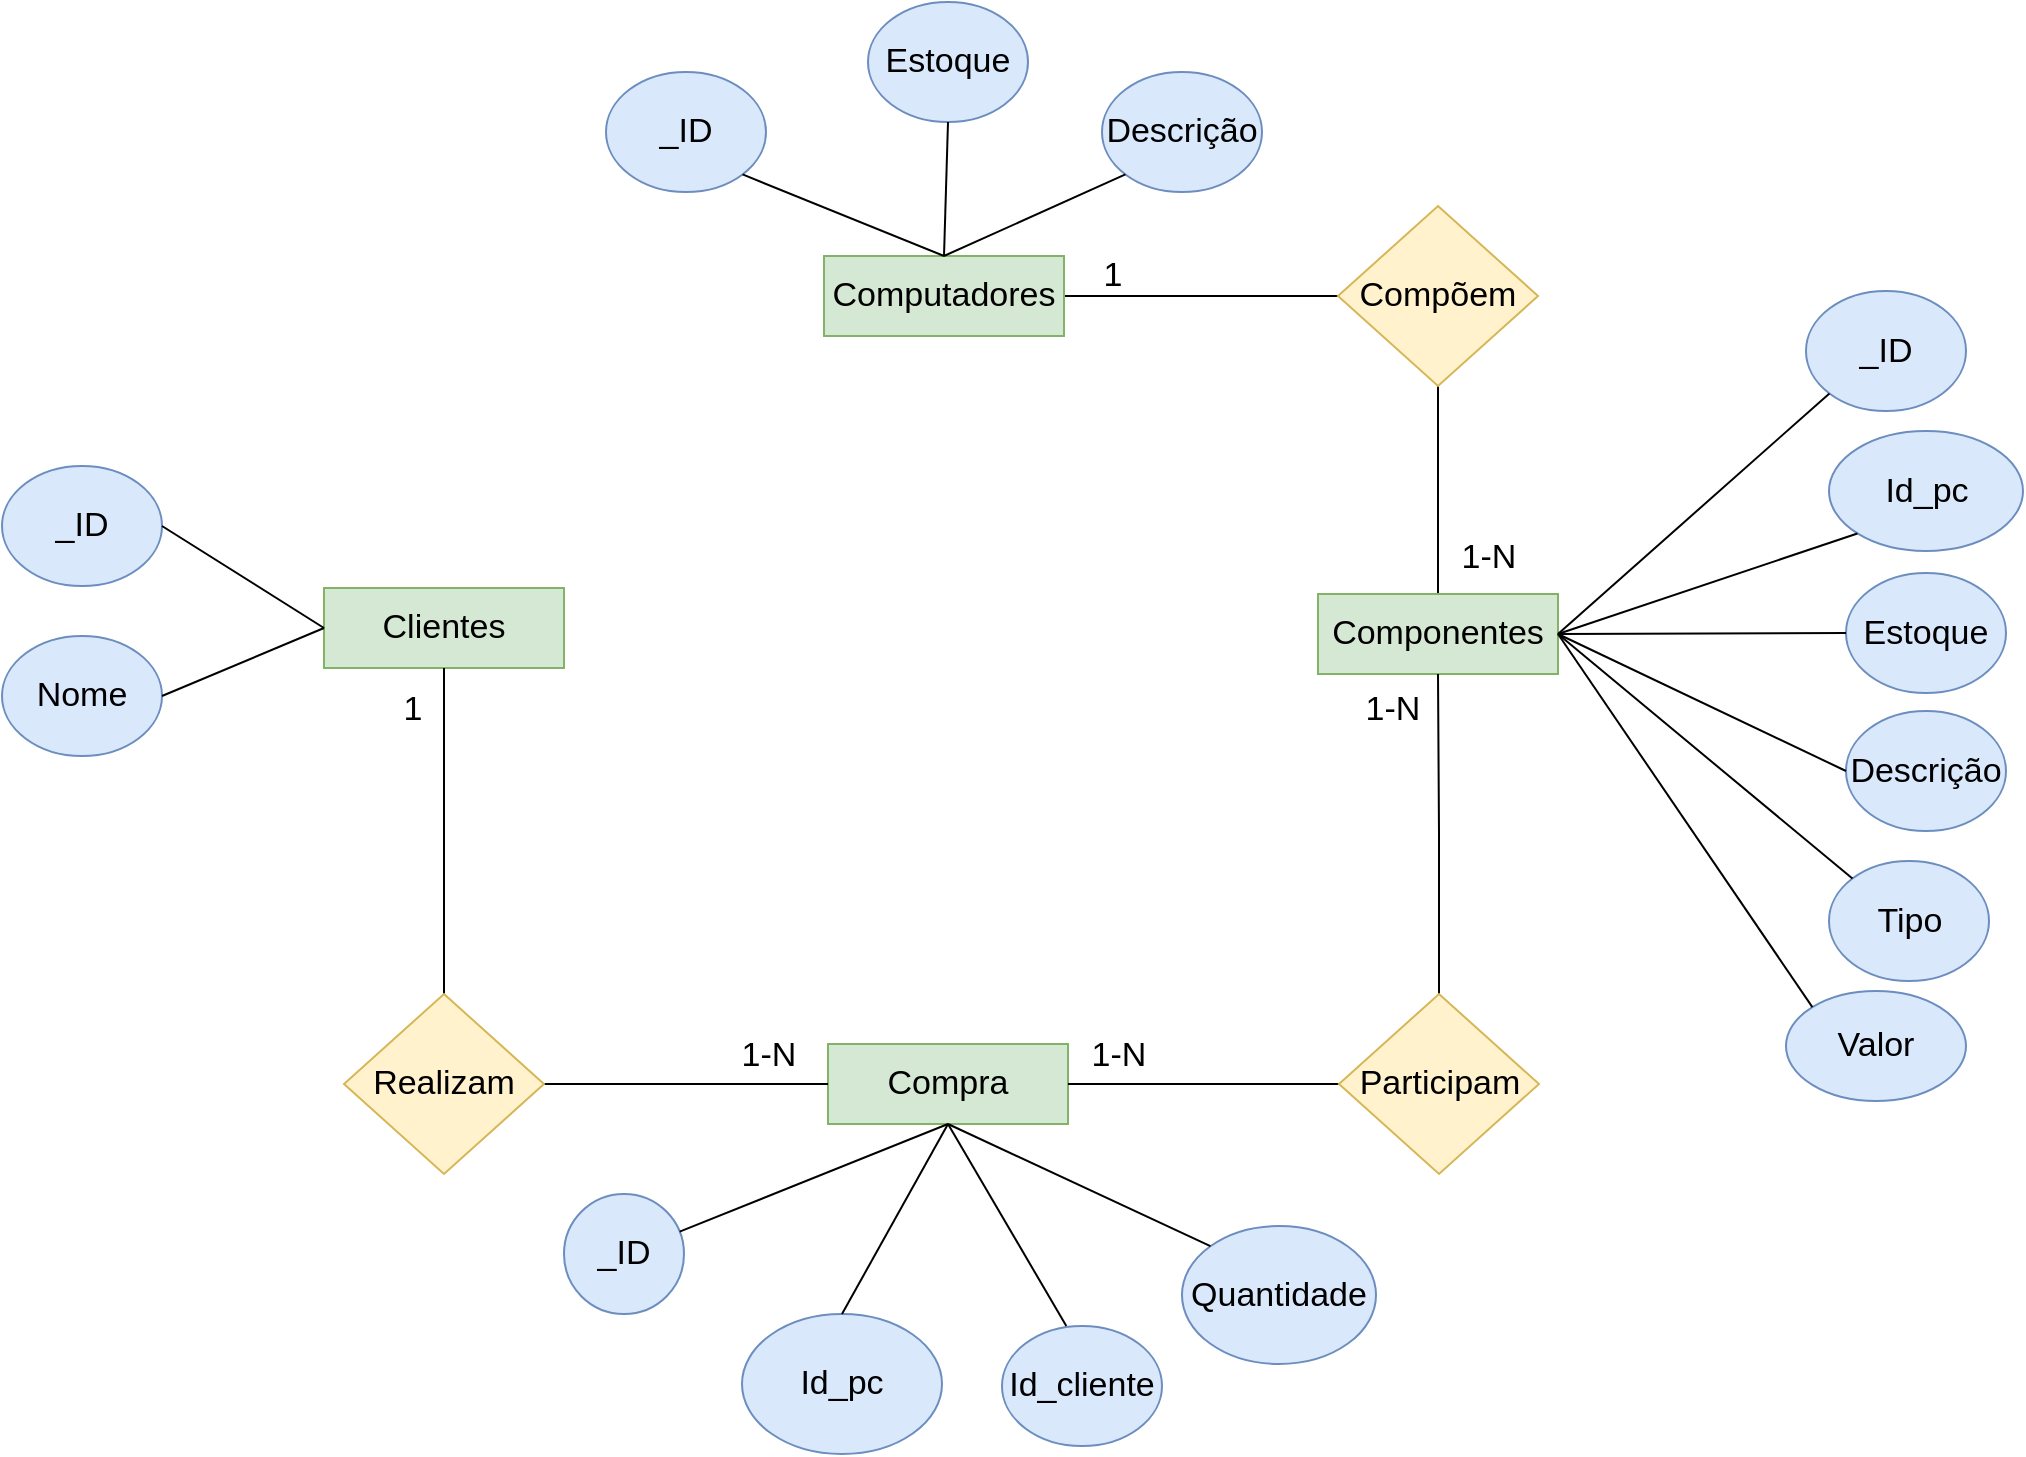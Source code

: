 <mxfile version="20.3.1" type="device" pages="3"><diagram id="4RcfIpEZ785vTdfHQGS0" name="MER"><mxGraphModel dx="2756" dy="614" grid="1" gridSize="10" guides="1" tooltips="1" connect="1" arrows="1" fold="1" page="1" pageScale="1" pageWidth="827" pageHeight="1169" math="0" shadow="0"><root><mxCell id="0"/><mxCell id="1" parent="0"/><mxCell id="RUoXRsPmnA48hPH-UdfX-1" value="Clientes" style="rounded=0;whiteSpace=wrap;html=1;fillColor=#d5e8d4;strokeColor=#82b366;fontSize=17;" parent="1" vertex="1"><mxGeometry x="-729" y="381" width="120" height="40" as="geometry"/></mxCell><mxCell id="VOlKR8e70s1oThTENnBd-2" style="edgeStyle=orthogonalEdgeStyle;rounded=0;orthogonalLoop=1;jettySize=auto;html=1;entryX=0;entryY=0.5;entryDx=0;entryDy=0;endArrow=none;endFill=0;" parent="1" source="RUoXRsPmnA48hPH-UdfX-2" target="RUoXRsPmnA48hPH-UdfX-4" edge="1"><mxGeometry relative="1" as="geometry"/></mxCell><mxCell id="RUoXRsPmnA48hPH-UdfX-2" value="Computadores" style="rounded=0;whiteSpace=wrap;html=1;fillColor=#d5e8d4;strokeColor=#82b366;fontSize=17;" parent="1" vertex="1"><mxGeometry x="-479" y="215" width="120" height="40" as="geometry"/></mxCell><mxCell id="VOlKR8e70s1oThTENnBd-3" style="edgeStyle=orthogonalEdgeStyle;rounded=0;orthogonalLoop=1;jettySize=auto;html=1;entryX=0.5;entryY=0;entryDx=0;entryDy=0;endArrow=none;endFill=0;" parent="1" source="RUoXRsPmnA48hPH-UdfX-4" target="uwvLf4YjgSb1Co8uARCI-62" edge="1"><mxGeometry relative="1" as="geometry"/></mxCell><mxCell id="RUoXRsPmnA48hPH-UdfX-4" value="Compõem" style="rhombus;whiteSpace=wrap;html=1;fillColor=#fff2cc;strokeColor=#d6b656;fontSize=17;" parent="1" vertex="1"><mxGeometry x="-222" y="190" width="100" height="90" as="geometry"/></mxCell><mxCell id="RUoXRsPmnA48hPH-UdfX-5" value="_ID" style="ellipse;whiteSpace=wrap;html=1;fillColor=#dae8fc;strokeColor=#6c8ebf;fontSize=17;" parent="1" vertex="1"><mxGeometry x="-588" y="123" width="80" height="60" as="geometry"/></mxCell><mxCell id="RUoXRsPmnA48hPH-UdfX-8" value="Descrição" style="ellipse;whiteSpace=wrap;html=1;fillColor=#dae8fc;strokeColor=#6c8ebf;fontSize=17;" parent="1" vertex="1"><mxGeometry x="-340" y="123" width="80" height="60" as="geometry"/></mxCell><mxCell id="RUoXRsPmnA48hPH-UdfX-10" value="_ID" style="ellipse;whiteSpace=wrap;html=1;fillColor=#dae8fc;strokeColor=#6c8ebf;fontSize=17;" parent="1" vertex="1"><mxGeometry x="-890" y="320" width="80" height="60" as="geometry"/></mxCell><mxCell id="RUoXRsPmnA48hPH-UdfX-14" value="Nome" style="ellipse;whiteSpace=wrap;html=1;fillColor=#dae8fc;strokeColor=#6c8ebf;fontSize=17;" parent="1" vertex="1"><mxGeometry x="-890" y="405" width="80" height="60" as="geometry"/></mxCell><mxCell id="RUoXRsPmnA48hPH-UdfX-17" value="_ID" style="ellipse;whiteSpace=wrap;html=1;fillColor=#dae8fc;strokeColor=#6c8ebf;fontSize=17;" parent="1" vertex="1"><mxGeometry x="-609" y="684" width="60" height="60" as="geometry"/></mxCell><mxCell id="RUoXRsPmnA48hPH-UdfX-18" value="Id_pc" style="ellipse;whiteSpace=wrap;html=1;fillColor=#dae8fc;strokeColor=#6c8ebf;fontSize=17;" parent="1" vertex="1"><mxGeometry x="-520" y="744" width="100" height="70" as="geometry"/></mxCell><mxCell id="uwvLf4YjgSb1Co8uARCI-11" value="Compra" style="rounded=0;whiteSpace=wrap;html=1;fillColor=#d5e8d4;strokeColor=#82b366;fontSize=17;" parent="1" vertex="1"><mxGeometry x="-477" y="609" width="120" height="40" as="geometry"/></mxCell><mxCell id="uwvLf4YjgSb1Co8uARCI-19" value="Id_cliente" style="ellipse;whiteSpace=wrap;html=1;fillColor=#dae8fc;strokeColor=#6c8ebf;fontSize=17;" parent="1" vertex="1"><mxGeometry x="-390" y="750" width="80" height="60" as="geometry"/></mxCell><mxCell id="uwvLf4YjgSb1Co8uARCI-20" value="" style="endArrow=none;html=1;rounded=0;strokeColor=#000000;entryX=0.5;entryY=1;entryDx=0;entryDy=0;exitX=0.402;exitY=0;exitDx=0;exitDy=0;fontSize=17;exitPerimeter=0;" parent="1" source="uwvLf4YjgSb1Co8uARCI-19" target="uwvLf4YjgSb1Co8uARCI-11" edge="1"><mxGeometry width="50" height="50" relative="1" as="geometry"><mxPoint x="-287" y="841" as="sourcePoint"/><mxPoint x="-417" y="781" as="targetPoint"/></mxGeometry></mxCell><mxCell id="uwvLf4YjgSb1Co8uARCI-21" value="" style="endArrow=none;html=1;rounded=0;strokeColor=#000000;entryX=0.5;entryY=1;entryDx=0;entryDy=0;exitX=0.5;exitY=0;exitDx=0;exitDy=0;fontSize=17;" parent="1" source="RUoXRsPmnA48hPH-UdfX-18" target="uwvLf4YjgSb1Co8uARCI-11" edge="1"><mxGeometry width="50" height="50" relative="1" as="geometry"><mxPoint x="-427" y="761" as="sourcePoint"/><mxPoint x="-548.716" y="637.213" as="targetPoint"/></mxGeometry></mxCell><mxCell id="uwvLf4YjgSb1Co8uARCI-26" value="" style="endArrow=none;html=1;rounded=0;strokeColor=#000000;entryX=0.5;entryY=1;entryDx=0;entryDy=0;fontSize=17;" parent="1" source="RUoXRsPmnA48hPH-UdfX-17" target="uwvLf4YjgSb1Co8uARCI-11" edge="1"><mxGeometry width="50" height="50" relative="1" as="geometry"><mxPoint x="-507" y="741" as="sourcePoint"/><mxPoint x="-457" y="611" as="targetPoint"/></mxGeometry></mxCell><mxCell id="uwvLf4YjgSb1Co8uARCI-30" value="" style="endArrow=none;html=1;rounded=0;strokeColor=#000000;entryX=0.5;entryY=0;entryDx=0;entryDy=0;exitX=1;exitY=1;exitDx=0;exitDy=0;fontSize=17;" parent="1" source="RUoXRsPmnA48hPH-UdfX-5" target="RUoXRsPmnA48hPH-UdfX-2" edge="1"><mxGeometry width="50" height="50" relative="1" as="geometry"><mxPoint x="-430" y="335" as="sourcePoint"/><mxPoint x="-551.716" y="308.713" as="targetPoint"/></mxGeometry></mxCell><mxCell id="uwvLf4YjgSb1Co8uARCI-32" value="" style="endArrow=none;html=1;rounded=0;strokeColor=#000000;entryX=0.5;entryY=0;entryDx=0;entryDy=0;exitX=0;exitY=1;exitDx=0;exitDy=0;fontSize=17;" parent="1" source="RUoXRsPmnA48hPH-UdfX-8" target="RUoXRsPmnA48hPH-UdfX-2" edge="1"><mxGeometry width="50" height="50" relative="1" as="geometry"><mxPoint x="-400" y="285" as="sourcePoint"/><mxPoint x="-521.716" y="258.713" as="targetPoint"/></mxGeometry></mxCell><mxCell id="uwvLf4YjgSb1Co8uARCI-34" value="" style="endArrow=none;html=1;rounded=0;strokeColor=#000000;entryX=0;entryY=0.5;entryDx=0;entryDy=0;exitX=1;exitY=0.5;exitDx=0;exitDy=0;fontSize=17;" parent="1" source="RUoXRsPmnA48hPH-UdfX-10" target="RUoXRsPmnA48hPH-UdfX-1" edge="1"><mxGeometry width="50" height="50" relative="1" as="geometry"><mxPoint x="-438" y="470" as="sourcePoint"/><mxPoint x="-526.5" y="520" as="targetPoint"/></mxGeometry></mxCell><mxCell id="uwvLf4YjgSb1Co8uARCI-35" value="" style="endArrow=none;html=1;rounded=0;strokeColor=#000000;entryX=0;entryY=0.5;entryDx=0;entryDy=0;exitX=1;exitY=0.5;exitDx=0;exitDy=0;fontSize=17;" parent="1" source="RUoXRsPmnA48hPH-UdfX-14" target="RUoXRsPmnA48hPH-UdfX-1" edge="1"><mxGeometry width="50" height="50" relative="1" as="geometry"><mxPoint x="-608" y="510" as="sourcePoint"/><mxPoint x="-696.5" y="560" as="targetPoint"/></mxGeometry></mxCell><mxCell id="uwvLf4YjgSb1Co8uARCI-62" value="Componentes" style="rounded=0;whiteSpace=wrap;html=1;fillColor=#d5e8d4;strokeColor=#82b366;fontSize=17;" parent="1" vertex="1"><mxGeometry x="-232" y="384" width="120" height="40" as="geometry"/></mxCell><mxCell id="uwvLf4YjgSb1Co8uARCI-63" value="_ID" style="ellipse;whiteSpace=wrap;html=1;fillColor=#dae8fc;strokeColor=#6c8ebf;fontSize=17;" parent="1" vertex="1"><mxGeometry x="12" y="232.5" width="80" height="60" as="geometry"/></mxCell><mxCell id="uwvLf4YjgSb1Co8uARCI-64" value="Id_pc" style="ellipse;whiteSpace=wrap;html=1;fillColor=#dae8fc;strokeColor=#6c8ebf;fontSize=17;" parent="1" vertex="1"><mxGeometry x="23.5" y="302.5" width="97" height="60" as="geometry"/></mxCell><mxCell id="uwvLf4YjgSb1Co8uARCI-65" value="Descrição" style="ellipse;whiteSpace=wrap;html=1;fillColor=#dae8fc;strokeColor=#6c8ebf;fontSize=17;" parent="1" vertex="1"><mxGeometry x="32" y="442.5" width="80" height="60" as="geometry"/></mxCell><mxCell id="uwvLf4YjgSb1Co8uARCI-66" value="Valor" style="ellipse;whiteSpace=wrap;html=1;fillColor=#dae8fc;strokeColor=#6c8ebf;fontSize=17;" parent="1" vertex="1"><mxGeometry x="2" y="582.5" width="90" height="55" as="geometry"/></mxCell><mxCell id="uwvLf4YjgSb1Co8uARCI-67" value="" style="endArrow=none;html=1;rounded=0;strokeColor=#000000;exitX=0;exitY=1;exitDx=0;exitDy=0;fontSize=17;entryX=1;entryY=0.5;entryDx=0;entryDy=0;" parent="1" source="uwvLf4YjgSb1Co8uARCI-63" target="uwvLf4YjgSb1Co8uARCI-62" edge="1"><mxGeometry width="50" height="50" relative="1" as="geometry"><mxPoint x="-143.5" y="338.5" as="sourcePoint"/><mxPoint x="-90" y="335.5" as="targetPoint"/></mxGeometry></mxCell><mxCell id="uwvLf4YjgSb1Co8uARCI-68" value="" style="endArrow=none;html=1;rounded=0;strokeColor=#000000;exitX=0;exitY=1;exitDx=0;exitDy=0;fontSize=17;entryX=1;entryY=0.5;entryDx=0;entryDy=0;" parent="1" source="uwvLf4YjgSb1Co8uARCI-64" target="uwvLf4YjgSb1Co8uARCI-62" edge="1"><mxGeometry width="50" height="50" relative="1" as="geometry"><mxPoint x="-123.5" y="328.5" as="sourcePoint"/><mxPoint x="-90" y="335.5" as="targetPoint"/></mxGeometry></mxCell><mxCell id="uwvLf4YjgSb1Co8uARCI-69" value="" style="endArrow=none;html=1;rounded=0;strokeColor=#000000;entryX=1;entryY=0.5;entryDx=0;entryDy=0;exitX=0;exitY=0.5;exitDx=0;exitDy=0;fontSize=17;" parent="1" source="uwvLf4YjgSb1Co8uARCI-65" target="uwvLf4YjgSb1Co8uARCI-62" edge="1"><mxGeometry width="50" height="50" relative="1" as="geometry"><mxPoint x="-113.5" y="288.5" as="sourcePoint"/><mxPoint x="-90" y="335.5" as="targetPoint"/></mxGeometry></mxCell><mxCell id="uwvLf4YjgSb1Co8uARCI-70" value="" style="endArrow=none;html=1;rounded=0;strokeColor=#000000;entryX=1;entryY=0.5;entryDx=0;entryDy=0;exitX=0;exitY=0;exitDx=0;exitDy=0;fontSize=17;" parent="1" source="uwvLf4YjgSb1Co8uARCI-66" target="uwvLf4YjgSb1Co8uARCI-62" edge="1"><mxGeometry width="50" height="50" relative="1" as="geometry"><mxPoint x="-43.5" y="318.5" as="sourcePoint"/><mxPoint x="-90" y="335.5" as="targetPoint"/></mxGeometry></mxCell><mxCell id="xMda5bqoJvZFYTyHcoGX-2" value="Estoque" style="ellipse;whiteSpace=wrap;html=1;fillColor=#dae8fc;strokeColor=#6c8ebf;fontSize=17;" parent="1" vertex="1"><mxGeometry x="32" y="373.5" width="80" height="60" as="geometry"/></mxCell><mxCell id="VOlKR8e70s1oThTENnBd-1" value="" style="endArrow=none;html=1;rounded=0;strokeColor=#000000;entryX=1;entryY=0.5;entryDx=0;entryDy=0;exitX=0;exitY=0.5;exitDx=0;exitDy=0;fontSize=17;" parent="1" source="xMda5bqoJvZFYTyHcoGX-2" target="uwvLf4YjgSb1Co8uARCI-62" edge="1"><mxGeometry width="50" height="50" relative="1" as="geometry"><mxPoint x="-67.99" y="314.558" as="sourcePoint"/><mxPoint x="-90" y="335.5" as="targetPoint"/></mxGeometry></mxCell><mxCell id="VOlKR8e70s1oThTENnBd-4" value="1" style="text;html=1;align=center;verticalAlign=middle;resizable=0;points=[];autosize=1;strokeColor=none;fillColor=none;fontSize=17;" parent="1" vertex="1"><mxGeometry x="-350" y="210" width="30" height="30" as="geometry"/></mxCell><mxCell id="VOlKR8e70s1oThTENnBd-5" value="1-N" style="text;html=1;align=center;verticalAlign=middle;resizable=0;points=[];autosize=1;strokeColor=none;fillColor=none;fontSize=17;" parent="1" vertex="1"><mxGeometry x="-172" y="351" width="50" height="30" as="geometry"/></mxCell><mxCell id="FGsanIfZFQzgH7OVfD_l-14" style="edgeStyle=orthogonalEdgeStyle;rounded=0;orthogonalLoop=1;jettySize=auto;html=1;entryX=0;entryY=0.5;entryDx=0;entryDy=0;endArrow=none;endFill=0;" parent="1" source="FGsanIfZFQzgH7OVfD_l-3" target="uwvLf4YjgSb1Co8uARCI-11" edge="1"><mxGeometry relative="1" as="geometry"/></mxCell><mxCell id="FGsanIfZFQzgH7OVfD_l-15" style="edgeStyle=orthogonalEdgeStyle;rounded=0;orthogonalLoop=1;jettySize=auto;html=1;endArrow=none;endFill=0;entryX=0.5;entryY=1;entryDx=0;entryDy=0;" parent="1" source="FGsanIfZFQzgH7OVfD_l-3" target="RUoXRsPmnA48hPH-UdfX-1" edge="1"><mxGeometry relative="1" as="geometry"><mxPoint x="-620" y="470" as="targetPoint"/></mxGeometry></mxCell><mxCell id="FGsanIfZFQzgH7OVfD_l-3" value="Realizam" style="rhombus;whiteSpace=wrap;html=1;fillColor=#fff2cc;strokeColor=#d6b656;fontSize=17;" parent="1" vertex="1"><mxGeometry x="-719" y="584" width="100" height="90" as="geometry"/></mxCell><mxCell id="FGsanIfZFQzgH7OVfD_l-12" style="edgeStyle=orthogonalEdgeStyle;rounded=0;orthogonalLoop=1;jettySize=auto;html=1;entryX=0.5;entryY=1;entryDx=0;entryDy=0;endArrow=none;endFill=0;" parent="1" source="FGsanIfZFQzgH7OVfD_l-4" target="uwvLf4YjgSb1Co8uARCI-62" edge="1"><mxGeometry relative="1" as="geometry"/></mxCell><mxCell id="FGsanIfZFQzgH7OVfD_l-13" style="edgeStyle=orthogonalEdgeStyle;rounded=0;orthogonalLoop=1;jettySize=auto;html=1;entryX=1;entryY=0.5;entryDx=0;entryDy=0;endArrow=none;endFill=0;" parent="1" source="FGsanIfZFQzgH7OVfD_l-4" target="uwvLf4YjgSb1Co8uARCI-11" edge="1"><mxGeometry relative="1" as="geometry"/></mxCell><mxCell id="FGsanIfZFQzgH7OVfD_l-4" value="Participam" style="rhombus;whiteSpace=wrap;html=1;fillColor=#fff2cc;strokeColor=#d6b656;fontSize=17;" parent="1" vertex="1"><mxGeometry x="-221.5" y="584" width="100" height="90" as="geometry"/></mxCell><mxCell id="FGsanIfZFQzgH7OVfD_l-5" value="Tipo" style="ellipse;whiteSpace=wrap;html=1;fillColor=#dae8fc;strokeColor=#6c8ebf;fontSize=17;" parent="1" vertex="1"><mxGeometry x="23.5" y="517.5" width="80" height="60" as="geometry"/></mxCell><mxCell id="FGsanIfZFQzgH7OVfD_l-6" value="Quantidade" style="ellipse;whiteSpace=wrap;html=1;fillColor=#dae8fc;strokeColor=#6c8ebf;fontSize=17;" parent="1" vertex="1"><mxGeometry x="-300" y="700" width="97" height="69" as="geometry"/></mxCell><mxCell id="FGsanIfZFQzgH7OVfD_l-7" value="Estoque" style="ellipse;whiteSpace=wrap;html=1;fillColor=#dae8fc;strokeColor=#6c8ebf;fontSize=17;" parent="1" vertex="1"><mxGeometry x="-457" y="88" width="80" height="60" as="geometry"/></mxCell><mxCell id="FGsanIfZFQzgH7OVfD_l-8" value="" style="endArrow=none;html=1;rounded=0;strokeColor=#000000;entryX=0.5;entryY=0;entryDx=0;entryDy=0;exitX=0.5;exitY=1;exitDx=0;exitDy=0;fontSize=17;" parent="1" source="FGsanIfZFQzgH7OVfD_l-7" target="RUoXRsPmnA48hPH-UdfX-2" edge="1"><mxGeometry width="50" height="50" relative="1" as="geometry"><mxPoint x="-286.284" y="174.213" as="sourcePoint"/><mxPoint x="-409" y="225" as="targetPoint"/></mxGeometry></mxCell><mxCell id="FGsanIfZFQzgH7OVfD_l-9" value="" style="endArrow=none;html=1;rounded=0;strokeColor=#000000;exitX=0;exitY=0;exitDx=0;exitDy=0;fontSize=17;entryX=1;entryY=0.5;entryDx=0;entryDy=0;" parent="1" source="FGsanIfZFQzgH7OVfD_l-5" target="uwvLf4YjgSb1Co8uARCI-62" edge="1"><mxGeometry width="50" height="50" relative="1" as="geometry"><mxPoint x="14.97" y="632.555" as="sourcePoint"/><mxPoint x="-90" y="330" as="targetPoint"/></mxGeometry></mxCell><mxCell id="FGsanIfZFQzgH7OVfD_l-11" value="" style="endArrow=none;html=1;rounded=0;strokeColor=#000000;entryX=0.5;entryY=1;entryDx=0;entryDy=0;exitX=0;exitY=0;exitDx=0;exitDy=0;fontSize=17;" parent="1" source="FGsanIfZFQzgH7OVfD_l-6" target="uwvLf4YjgSb1Co8uARCI-11" edge="1"><mxGeometry width="50" height="50" relative="1" as="geometry"><mxPoint x="-245.649" y="680.064" as="sourcePoint"/><mxPoint x="-407" y="671.0" as="targetPoint"/></mxGeometry></mxCell><mxCell id="FGsanIfZFQzgH7OVfD_l-16" value="1" style="text;html=1;align=center;verticalAlign=middle;resizable=0;points=[];autosize=1;strokeColor=none;fillColor=none;fontSize=17;" parent="1" vertex="1"><mxGeometry x="-700" y="427" width="30" height="30" as="geometry"/></mxCell><mxCell id="FGsanIfZFQzgH7OVfD_l-17" value="1-N" style="text;html=1;align=center;verticalAlign=middle;resizable=0;points=[];autosize=1;strokeColor=none;fillColor=none;fontSize=17;" parent="1" vertex="1"><mxGeometry x="-532" y="600" width="50" height="30" as="geometry"/></mxCell><mxCell id="FGsanIfZFQzgH7OVfD_l-18" value="1-N" style="text;html=1;align=center;verticalAlign=middle;resizable=0;points=[];autosize=1;strokeColor=none;fillColor=none;fontSize=17;" parent="1" vertex="1"><mxGeometry x="-357" y="600" width="50" height="30" as="geometry"/></mxCell><mxCell id="FGsanIfZFQzgH7OVfD_l-19" value="1-N" style="text;html=1;align=center;verticalAlign=middle;resizable=0;points=[];autosize=1;strokeColor=none;fillColor=none;fontSize=17;" parent="1" vertex="1"><mxGeometry x="-220.5" y="427" width="50" height="30" as="geometry"/></mxCell></root></mxGraphModel></diagram><diagram id="ro1-uus35Q9r2vrIt0DW" name="ML"><mxGraphModel dx="1579" dy="722" grid="1" gridSize="10" guides="1" tooltips="1" connect="1" arrows="1" fold="1" page="1" pageScale="1" pageWidth="827" pageHeight="1169" math="0" shadow="0"><root><mxCell id="0"/><mxCell id="1" parent="0"/><mxCell id="u2ds3DTA0c6ax7fIckTc-11" style="edgeStyle=orthogonalEdgeStyle;rounded=0;orthogonalLoop=1;jettySize=auto;html=1;entryX=0.5;entryY=0;entryDx=0;entryDy=0;endArrow=none;endFill=0;" parent="1" source="L98BOIeeGmBnnDjuhuhw-2" target="821XVlJOa3gwGYGuCwrY-1" edge="1"><mxGeometry relative="1" as="geometry"/></mxCell><mxCell id="L98BOIeeGmBnnDjuhuhw-2" value="CLIENTES" style="swimlane;fontSize=17;" parent="1" vertex="1"><mxGeometry x="40" y="39" width="200" height="90" as="geometry"><mxRectangle x="70" y="50" width="120" height="30" as="alternateBounds"/></mxGeometry></mxCell><mxCell id="9Xeeflm-PJhNCRVxpbuG-4" value="id int &#10;nome varchar(100)" style="text;strokeColor=none;fillColor=none;align=left;verticalAlign=middle;spacingLeft=4;spacingRight=4;overflow=hidden;points=[[0,0.5],[1,0.5]];portConstraint=eastwest;rotatable=0;fontSize=17;" parent="L98BOIeeGmBnnDjuhuhw-2" vertex="1"><mxGeometry x="10" y="30" width="160" height="50" as="geometry"/></mxCell><mxCell id="reSXXWWswHWEJfuecQAg-13" value="" style="sketch=0;aspect=fixed;html=1;points=[];align=center;image;fontSize=12;image=img/lib/mscae/Key.svg;" parent="L98BOIeeGmBnnDjuhuhw-2" vertex="1"><mxGeometry x="60" y="35" width="12.4" height="20" as="geometry"/></mxCell><mxCell id="u2ds3DTA0c6ax7fIckTc-8" style="edgeStyle=orthogonalEdgeStyle;rounded=0;orthogonalLoop=1;jettySize=auto;html=1;endArrow=none;endFill=0;entryX=0.5;entryY=0;entryDx=0;entryDy=0;exitX=0.5;exitY=1;exitDx=0;exitDy=0;" parent="1" source="u2ds3DTA0c6ax7fIckTc-21" target="u2ds3DTA0c6ax7fIckTc-25" edge="1"><mxGeometry relative="1" as="geometry"><mxPoint x="530" y="159" as="sourcePoint"/><mxPoint x="510" y="270" as="targetPoint"/></mxGeometry></mxCell><mxCell id="u2ds3DTA0c6ax7fIckTc-9" style="edgeStyle=orthogonalEdgeStyle;rounded=0;orthogonalLoop=1;jettySize=auto;html=1;entryX=1;entryY=0.5;entryDx=0;entryDy=0;endArrow=none;endFill=0;exitX=0.5;exitY=1;exitDx=0;exitDy=0;" parent="1" source="u2ds3DTA0c6ax7fIckTc-25" target="u2ds3DTA0c6ax7fIckTc-1" edge="1"><mxGeometry relative="1" as="geometry"><mxPoint x="540" y="460" as="sourcePoint"/></mxGeometry></mxCell><mxCell id="u2ds3DTA0c6ax7fIckTc-10" style="edgeStyle=orthogonalEdgeStyle;rounded=0;orthogonalLoop=1;jettySize=auto;html=1;entryX=0;entryY=0.5;entryDx=0;entryDy=0;endArrow=none;endFill=0;" parent="1" source="821XVlJOa3gwGYGuCwrY-1" target="u2ds3DTA0c6ax7fIckTc-1" edge="1"><mxGeometry relative="1" as="geometry"/></mxCell><mxCell id="821XVlJOa3gwGYGuCwrY-1" value="COMPRA" style="swimlane;fontSize=17;" parent="1" vertex="1"><mxGeometry x="40" y="260" width="200" height="180" as="geometry"><mxRectangle x="70" y="50" width="120" height="30" as="alternateBounds"/></mxGeometry></mxCell><mxCell id="821XVlJOa3gwGYGuCwrY-2" value="id int  &#10;id_pc int &#10;id_cliente int  &#10;quantidade int&#10;" style="text;strokeColor=none;fillColor=none;align=left;verticalAlign=middle;spacingLeft=4;spacingRight=4;overflow=hidden;points=[[0,0.5],[1,0.5]];portConstraint=eastwest;rotatable=0;fontSize=17;" parent="821XVlJOa3gwGYGuCwrY-1" vertex="1"><mxGeometry x="10" y="30" width="190" height="140" as="geometry"/></mxCell><mxCell id="reSXXWWswHWEJfuecQAg-21" value="" style="sketch=0;aspect=fixed;html=1;points=[];align=center;image;fontSize=12;image=img/lib/mscae/Key.svg;" parent="821XVlJOa3gwGYGuCwrY-1" vertex="1"><mxGeometry x="58" y="50" width="12.4" height="20" as="geometry"/></mxCell><mxCell id="u2ds3DTA0c6ax7fIckTc-1" value="PARTICIPA_COMPONENTE" style="swimlane;fontSize=17;" parent="1" vertex="1"><mxGeometry x="230" y="530" width="240" height="120" as="geometry"><mxRectangle x="70" y="50" width="120" height="30" as="alternateBounds"/></mxGeometry></mxCell><mxCell id="u2ds3DTA0c6ax7fIckTc-2" value="id int &#10;id_componente int &#10;id_compra int &#10;valor float&#10;&#10;" style="text;strokeColor=none;fillColor=none;align=left;verticalAlign=middle;spacingLeft=4;spacingRight=4;overflow=hidden;points=[[0,0.5],[1,0.5]];portConstraint=eastwest;rotatable=0;fontSize=17;" parent="u2ds3DTA0c6ax7fIckTc-1" vertex="1"><mxGeometry x="10" y="30" width="190" height="110" as="geometry"/></mxCell><mxCell id="GBG25aV5e0yp8phnWUHS-1" value="" style="sketch=0;aspect=fixed;html=1;points=[];align=center;image;fontSize=12;image=img/lib/mscae/Key.svg;" parent="u2ds3DTA0c6ax7fIckTc-1" vertex="1"><mxGeometry x="59" y="34" width="12.4" height="20" as="geometry"/></mxCell><mxCell id="u2ds3DTA0c6ax7fIckTc-12" value="&lt;font style=&quot;font-size: 18px;&quot;&gt;1&lt;/font&gt;" style="text;html=1;align=center;verticalAlign=middle;resizable=0;points=[];autosize=1;strokeColor=none;fillColor=none;" parent="1" vertex="1"><mxGeometry x="140" y="129" width="30" height="40" as="geometry"/></mxCell><mxCell id="u2ds3DTA0c6ax7fIckTc-13" value="&lt;font style=&quot;font-size: 18px;&quot;&gt;N&lt;/font&gt;" style="text;html=1;align=center;verticalAlign=middle;resizable=0;points=[];autosize=1;strokeColor=none;fillColor=none;" parent="1" vertex="1"><mxGeometry x="100" y="220" width="40" height="40" as="geometry"/></mxCell><mxCell id="u2ds3DTA0c6ax7fIckTc-14" value="&lt;font style=&quot;font-size: 18px;&quot;&gt;N&lt;/font&gt;" style="text;html=1;align=center;verticalAlign=middle;resizable=0;points=[];autosize=1;strokeColor=none;fillColor=none;" parent="1" vertex="1"><mxGeometry x="135" y="440" width="40" height="40" as="geometry"/></mxCell><mxCell id="u2ds3DTA0c6ax7fIckTc-15" value="&lt;font style=&quot;font-size: 18px;&quot;&gt;N&lt;/font&gt;" style="text;html=1;align=center;verticalAlign=middle;resizable=0;points=[];autosize=1;strokeColor=none;fillColor=none;" parent="1" vertex="1"><mxGeometry x="190" y="590" width="40" height="40" as="geometry"/></mxCell><mxCell id="u2ds3DTA0c6ax7fIckTc-16" value="&lt;font style=&quot;font-size: 18px;&quot;&gt;N&lt;/font&gt;" style="text;html=1;align=center;verticalAlign=middle;resizable=0;points=[];autosize=1;strokeColor=none;fillColor=none;" parent="1" vertex="1"><mxGeometry x="470" y="590" width="40" height="40" as="geometry"/></mxCell><mxCell id="u2ds3DTA0c6ax7fIckTc-17" value="&lt;font style=&quot;font-size: 18px;&quot;&gt;N&lt;/font&gt;" style="text;html=1;align=center;verticalAlign=middle;resizable=0;points=[];autosize=1;strokeColor=none;fillColor=none;" parent="1" vertex="1"><mxGeometry x="480" y="430" width="40" height="40" as="geometry"/></mxCell><mxCell id="u2ds3DTA0c6ax7fIckTc-18" value="&lt;font style=&quot;font-size: 18px;&quot;&gt;N&lt;/font&gt;" style="text;html=1;align=center;verticalAlign=middle;resizable=0;points=[];autosize=1;strokeColor=none;fillColor=none;" parent="1" vertex="1"><mxGeometry x="530" y="240" width="40" height="40" as="geometry"/></mxCell><mxCell id="u2ds3DTA0c6ax7fIckTc-19" value="&lt;font style=&quot;font-size: 18px;&quot;&gt;N&lt;/font&gt;" style="text;html=1;align=center;verticalAlign=middle;resizable=0;points=[];autosize=1;strokeColor=none;fillColor=none;" parent="1" vertex="1"><mxGeometry x="490" y="150" width="40" height="40" as="geometry"/></mxCell><mxCell id="u2ds3DTA0c6ax7fIckTc-21" value="COMPUTADORES" style="swimlane;fontSize=17;" parent="1" vertex="1"><mxGeometry x="430" width="200" height="150" as="geometry"><mxRectangle x="70" y="50" width="120" height="30" as="alternateBounds"/></mxGeometry></mxCell><mxCell id="u2ds3DTA0c6ax7fIckTc-22" value="id int  &#10;descrição varchar(100)&#10;estoque int" style="text;strokeColor=none;fillColor=none;align=left;verticalAlign=middle;spacingLeft=4;spacingRight=4;overflow=hidden;points=[[0,0.5],[1,0.5]];portConstraint=eastwest;rotatable=0;fontSize=17;" parent="u2ds3DTA0c6ax7fIckTc-21" vertex="1"><mxGeometry x="10" y="30" width="190" height="100" as="geometry"/></mxCell><mxCell id="u2ds3DTA0c6ax7fIckTc-23" value="" style="sketch=0;aspect=fixed;html=1;points=[];align=center;image;fontSize=12;image=img/lib/mscae/Key.svg;" parent="u2ds3DTA0c6ax7fIckTc-21" vertex="1"><mxGeometry x="60" y="50" width="12.4" height="20" as="geometry"/></mxCell><mxCell id="u2ds3DTA0c6ax7fIckTc-25" value="COMPONENTES" style="swimlane;fontSize=17;" parent="1" vertex="1"><mxGeometry x="430" y="270" width="200" height="160" as="geometry"><mxRectangle x="70" y="50" width="120" height="30" as="alternateBounds"/></mxGeometry></mxCell><mxCell id="u2ds3DTA0c6ax7fIckTc-26" value="id int &#10;id_pc int&#10;descrição varchar(100)&#10;valor float&#10;estoque int&#10;tipo varchar (50)" style="text;strokeColor=none;fillColor=none;align=left;verticalAlign=middle;spacingLeft=4;spacingRight=4;overflow=hidden;points=[[0,0.5],[1,0.5]];portConstraint=eastwest;rotatable=0;fontSize=17;" parent="u2ds3DTA0c6ax7fIckTc-25" vertex="1"><mxGeometry x="10" y="30" width="190" height="120" as="geometry"/></mxCell><mxCell id="u2ds3DTA0c6ax7fIckTc-27" value="" style="sketch=0;aspect=fixed;html=1;points=[];align=center;image;fontSize=12;image=img/lib/mscae/Key.svg;" parent="u2ds3DTA0c6ax7fIckTc-25" vertex="1"><mxGeometry x="57" y="30" width="12.4" height="20" as="geometry"/></mxCell><mxCell id="u2ds3DTA0c6ax7fIckTc-28" value="" style="sketch=0;aspect=fixed;pointerEvents=1;shadow=0;dashed=0;html=1;strokeColor=none;labelPosition=center;verticalLabelPosition=bottom;verticalAlign=top;align=center;fillColor=#00188D;shape=mxgraph.mscae.enterprise.key_permissions;fontSize=17;" parent="u2ds3DTA0c6ax7fIckTc-25" vertex="1"><mxGeometry x="87" y="53" width="10" height="19.23" as="geometry"/></mxCell><mxCell id="reSXXWWswHWEJfuecQAg-23" value="" style="sketch=0;aspect=fixed;pointerEvents=1;shadow=0;dashed=0;html=1;strokeColor=none;labelPosition=center;verticalLabelPosition=bottom;verticalAlign=top;align=center;fillColor=#00188D;shape=mxgraph.mscae.enterprise.key_permissions;fontSize=17;" parent="1" vertex="1"><mxGeometry x="126" y="331" width="10" height="19.23" as="geometry"/></mxCell><mxCell id="u2ds3DTA0c6ax7fIckTc-5" value="" style="sketch=0;aspect=fixed;pointerEvents=1;shadow=0;dashed=0;html=1;strokeColor=none;labelPosition=center;verticalLabelPosition=bottom;verticalAlign=top;align=center;fillColor=#00188D;shape=mxgraph.mscae.enterprise.key_permissions;fontSize=17;" parent="1" vertex="1"><mxGeometry x="354" y="602" width="10" height="19.23" as="geometry"/></mxCell><mxCell id="u2ds3DTA0c6ax7fIckTc-4" value="" style="sketch=0;aspect=fixed;pointerEvents=1;shadow=0;dashed=0;html=1;strokeColor=none;labelPosition=center;verticalLabelPosition=bottom;verticalAlign=top;align=center;fillColor=#00188D;shape=mxgraph.mscae.enterprise.key_permissions;fontSize=17;" parent="1" vertex="1"><mxGeometry x="391" y="583" width="10" height="19.23" as="geometry"/></mxCell><mxCell id="u2ds3DTA0c6ax7fIckTc-3" value="" style="sketch=0;aspect=fixed;html=1;points=[];align=center;image;fontSize=12;image=img/lib/mscae/Key.svg;" parent="1" vertex="1"><mxGeometry x="1430" y="970" width="12.4" height="20" as="geometry"/></mxCell><mxCell id="reSXXWWswHWEJfuecQAg-24" value="" style="sketch=0;aspect=fixed;pointerEvents=1;shadow=0;dashed=0;html=1;strokeColor=none;labelPosition=center;verticalLabelPosition=bottom;verticalAlign=top;align=center;fillColor=#00188D;shape=mxgraph.mscae.enterprise.key_permissions;fontSize=17;" parent="1" vertex="1"><mxGeometry x="158" y="350.39" width="10" height="19.23" as="geometry"/></mxCell></root></mxGraphModel></diagram><diagram id="_SoWxHrXFhpSwWsyXkED" name="DC"><mxGraphModel dx="1917" dy="2046" grid="1" gridSize="10" guides="1" tooltips="1" connect="1" arrows="1" fold="1" page="1" pageScale="1" pageWidth="827" pageHeight="1169" math="0" shadow="0"><root><mxCell id="0"/><mxCell id="1" parent="0"/><mxCell id="jYXzU22KMrYCHVk5VUi--1" style="edgeStyle=orthogonalEdgeStyle;rounded=0;orthogonalLoop=1;jettySize=auto;html=1;entryX=0.5;entryY=0;entryDx=0;entryDy=0;endArrow=none;endFill=0;" parent="1" source="jYXzU22KMrYCHVk5VUi--2" target="jYXzU22KMrYCHVk5VUi--8" edge="1"><mxGeometry relative="1" as="geometry"/></mxCell><mxCell id="jYXzU22KMrYCHVk5VUi--2" value="CLIENTES" style="swimlane;fontSize=17;" parent="1" vertex="1"><mxGeometry x="43" y="-9" width="200" height="150" as="geometry"><mxRectangle x="70" y="50" width="120" height="30" as="alternateBounds"/></mxGeometry></mxCell><mxCell id="jYXzU22KMrYCHVk5VUi--3" value="- id:                    int&#10;- nome:             string" style="text;strokeColor=none;fillColor=none;align=left;verticalAlign=middle;spacingLeft=4;spacingRight=4;overflow=hidden;points=[[0,0.5],[1,0.5]];portConstraint=eastwest;rotatable=0;fontSize=17;" parent="jYXzU22KMrYCHVk5VUi--2" vertex="1"><mxGeometry x="10" y="30" width="180" height="50" as="geometry"/></mxCell><mxCell id="jYXzU22KMrYCHVk5VUi--36" value="+ CRUD()" style="text;strokeColor=none;fillColor=none;align=left;verticalAlign=middle;spacingLeft=4;spacingRight=4;overflow=hidden;points=[[0,0.5],[1,0.5]];portConstraint=eastwest;rotatable=0;fontSize=17;" parent="jYXzU22KMrYCHVk5VUi--2" vertex="1"><mxGeometry x="10" y="100" width="160" height="41" as="geometry"/></mxCell><mxCell id="jYXzU22KMrYCHVk5VUi--5" style="edgeStyle=orthogonalEdgeStyle;rounded=0;orthogonalLoop=1;jettySize=auto;html=1;endArrow=none;endFill=0;entryX=0.5;entryY=0;entryDx=0;entryDy=0;exitX=0.5;exitY=1;exitDx=0;exitDy=0;" parent="1" source="jYXzU22KMrYCHVk5VUi--22" target="jYXzU22KMrYCHVk5VUi--25" edge="1"><mxGeometry relative="1" as="geometry"><mxPoint x="551" y="168" as="sourcePoint"/><mxPoint x="531" y="279" as="targetPoint"/></mxGeometry></mxCell><mxCell id="jYXzU22KMrYCHVk5VUi--6" style="edgeStyle=orthogonalEdgeStyle;rounded=0;orthogonalLoop=1;jettySize=auto;html=1;entryX=1;entryY=0.5;entryDx=0;entryDy=0;endArrow=none;endFill=0;exitX=0.5;exitY=1;exitDx=0;exitDy=0;" parent="1" source="jYXzU22KMrYCHVk5VUi--25" target="jYXzU22KMrYCHVk5VUi--11" edge="1"><mxGeometry relative="1" as="geometry"><mxPoint x="540" y="460" as="sourcePoint"/></mxGeometry></mxCell><mxCell id="jYXzU22KMrYCHVk5VUi--7" style="edgeStyle=orthogonalEdgeStyle;rounded=0;orthogonalLoop=1;jettySize=auto;html=1;entryX=0;entryY=0.5;entryDx=0;entryDy=0;endArrow=none;endFill=0;" parent="1" source="jYXzU22KMrYCHVk5VUi--8" target="jYXzU22KMrYCHVk5VUi--11" edge="1"><mxGeometry relative="1" as="geometry"/></mxCell><mxCell id="jYXzU22KMrYCHVk5VUi--8" value="COMPRA" style="swimlane;fontSize=17;" parent="1" vertex="1"><mxGeometry x="43" y="267" width="200" height="170" as="geometry"><mxRectangle x="70" y="50" width="120" height="30" as="alternateBounds"/></mxGeometry></mxCell><mxCell id="VRIDaCmOCm86aJtGSUlP-3" value="+ CRUD()" style="text;strokeColor=none;fillColor=none;align=left;verticalAlign=middle;spacingLeft=4;spacingRight=4;overflow=hidden;points=[[0,0.5],[1,0.5]];portConstraint=eastwest;rotatable=0;fontSize=17;" parent="jYXzU22KMrYCHVk5VUi--8" vertex="1"><mxGeometry x="10" y="120" width="160" height="50" as="geometry"/></mxCell><mxCell id="VRIDaCmOCm86aJtGSUlP-10" value="- id:                     &#10;- id_pc:             &#10;- id cliente:        &#10;- quantidade:   &#10;" style="text;strokeColor=none;fillColor=none;align=left;verticalAlign=middle;spacingLeft=4;spacingRight=4;overflow=hidden;points=[[0,0.5],[1,0.5]];portConstraint=eastwest;rotatable=0;fontSize=17;" parent="jYXzU22KMrYCHVk5VUi--8" vertex="1"><mxGeometry y="30" width="110" height="96.5" as="geometry"/></mxCell><mxCell id="VRIDaCmOCm86aJtGSUlP-9" value="    int     &#10;    int &#10;    int  &#10;    int&#10;" style="text;strokeColor=none;fillColor=none;align=left;verticalAlign=middle;spacingLeft=4;spacingRight=4;overflow=hidden;points=[[0,0.5],[1,0.5]];portConstraint=eastwest;rotatable=0;fontSize=17;" parent="jYXzU22KMrYCHVk5VUi--8" vertex="1"><mxGeometry x="110" y="30" width="80" height="96.5" as="geometry"/></mxCell><mxCell id="jYXzU22KMrYCHVk5VUi--11" value="PARTICIPA_COMPONENTE" style="swimlane;fontSize=17;" parent="1" vertex="1"><mxGeometry x="229" y="570" width="240" height="194" as="geometry"><mxRectangle x="70" y="50" width="120" height="30" as="alternateBounds"/></mxGeometry></mxCell><mxCell id="jYXzU22KMrYCHVk5VUi--12" value="- id:  &#10;- id_componente:      &#10;- id_compra:              &#10;- valor:      &#10;" style="text;strokeColor=none;fillColor=none;align=left;verticalAlign=middle;spacingLeft=4;spacingRight=4;overflow=hidden;points=[[0,0.5],[1,0.5]];portConstraint=eastwest;rotatable=0;fontSize=17;" parent="jYXzU22KMrYCHVk5VUi--11" vertex="1"><mxGeometry x="10" y="30" width="140" height="90" as="geometry"/></mxCell><mxCell id="VRIDaCmOCm86aJtGSUlP-8" value="+ CRUD();" style="text;strokeColor=none;fillColor=none;align=left;verticalAlign=middle;spacingLeft=4;spacingRight=4;overflow=hidden;points=[[0,0.5],[1,0.5]];portConstraint=eastwest;rotatable=0;fontSize=17;" parent="jYXzU22KMrYCHVk5VUi--11" vertex="1"><mxGeometry x="20" y="140" width="210" height="40" as="geometry"/></mxCell><mxCell id="xKM-0eFAC96ALb4ivT2_-1" value=" int &#10; int &#10; int &#10; float&#10;&#10;" style="text;strokeColor=none;fillColor=none;align=left;verticalAlign=middle;spacingLeft=4;spacingRight=4;overflow=hidden;points=[[0,0.5],[1,0.5]];portConstraint=eastwest;rotatable=0;fontSize=17;" vertex="1" parent="jYXzU22KMrYCHVk5VUi--11"><mxGeometry x="170" y="30" width="50" height="110" as="geometry"/></mxCell><mxCell id="jYXzU22KMrYCHVk5VUi--22" value="COMPUTADORES" style="swimlane;fontSize=17;" parent="1" vertex="1"><mxGeometry x="456" y="-10" width="200" height="180" as="geometry"><mxRectangle x="70" y="50" width="120" height="30" as="alternateBounds"/></mxGeometry></mxCell><mxCell id="jYXzU22KMrYCHVk5VUi--23" value="- id:                  int  &#10;- descrição:     string&#10;- estoque:        int" style="text;strokeColor=none;fillColor=none;align=left;verticalAlign=middle;spacingLeft=4;spacingRight=4;overflow=hidden;points=[[0,0.5],[1,0.5]];portConstraint=eastwest;rotatable=0;fontSize=17;" parent="jYXzU22KMrYCHVk5VUi--22" vertex="1"><mxGeometry x="10" y="20" width="190" height="100" as="geometry"/></mxCell><mxCell id="jYXzU22KMrYCHVk5VUi--38" value="+ CRUD()" style="text;strokeColor=none;fillColor=none;align=left;verticalAlign=middle;spacingLeft=4;spacingRight=4;overflow=hidden;points=[[0,0.5],[1,0.5]];portConstraint=eastwest;rotatable=0;fontSize=17;" parent="jYXzU22KMrYCHVk5VUi--22" vertex="1"><mxGeometry x="5" y="130" width="190" height="30" as="geometry"/></mxCell><mxCell id="jYXzU22KMrYCHVk5VUi--25" value="COMPONENTES" style="swimlane;fontSize=17;" parent="1" vertex="1"><mxGeometry x="451" y="279" width="210" height="230" as="geometry"><mxRectangle x="70" y="50" width="120" height="30" as="alternateBounds"/></mxGeometry></mxCell><mxCell id="jYXzU22KMrYCHVk5VUi--26" value="- id:                    int &#10;- id_pc:              int&#10;- descrição:       string&#10;- valor:               float&#10;- estoque:          int&#10;- tipo:                 string" style="text;strokeColor=none;fillColor=none;align=left;verticalAlign=middle;spacingLeft=4;spacingRight=4;overflow=hidden;points=[[0,0.5],[1,0.5]];portConstraint=eastwest;rotatable=0;fontSize=17;" parent="jYXzU22KMrYCHVk5VUi--25" vertex="1"><mxGeometry x="10" y="30" width="190" height="130" as="geometry"/></mxCell><mxCell id="VRIDaCmOCm86aJtGSUlP-5" value="+ CRUD()" style="text;strokeColor=none;fillColor=none;align=left;verticalAlign=middle;spacingLeft=4;spacingRight=4;overflow=hidden;points=[[0,0.5],[1,0.5]];portConstraint=eastwest;rotatable=0;fontSize=17;" parent="jYXzU22KMrYCHVk5VUi--25" vertex="1"><mxGeometry x="10" y="180" width="190" height="40" as="geometry"/></mxCell><mxCell id="jYXzU22KMrYCHVk5VUi--34" value="" style="endArrow=none;html=1;rounded=0;entryX=0;entryY=0.5;entryDx=0;entryDy=0;exitX=1;exitY=0.5;exitDx=0;exitDy=0;" parent="1" edge="1"><mxGeometry width="50" height="50" relative="1" as="geometry"><mxPoint x="243" y="82" as="sourcePoint"/><mxPoint x="43.0" y="82" as="targetPoint"/></mxGeometry></mxCell><mxCell id="jYXzU22KMrYCHVk5VUi--37" value="" style="endArrow=none;html=1;rounded=0;entryX=0;entryY=0.75;entryDx=0;entryDy=0;exitX=1;exitY=0.75;exitDx=0;exitDy=0;" parent="1" edge="1"><mxGeometry width="50" height="50" relative="1" as="geometry"><mxPoint x="656" y="106.5" as="sourcePoint"/><mxPoint x="456" y="106.5" as="targetPoint"/></mxGeometry></mxCell><mxCell id="VRIDaCmOCm86aJtGSUlP-1" value="" style="endArrow=none;html=1;rounded=0;exitX=0;exitY=0.75;exitDx=0;exitDy=0;entryX=1;entryY=0.75;entryDx=0;entryDy=0;" parent="1" edge="1"><mxGeometry width="50" height="50" relative="1" as="geometry"><mxPoint x="43" y="387.5" as="sourcePoint"/><mxPoint x="243" y="387.5" as="targetPoint"/></mxGeometry></mxCell><mxCell id="VRIDaCmOCm86aJtGSUlP-6" value="" style="endArrow=none;html=1;rounded=0;entryX=0;entryY=0.75;entryDx=0;entryDy=0;exitX=1;exitY=0.75;exitDx=0;exitDy=0;" parent="1" source="jYXzU22KMrYCHVk5VUi--25" target="jYXzU22KMrYCHVk5VUi--25" edge="1"><mxGeometry width="50" height="50" relative="1" as="geometry"><mxPoint x="666" y="152.5" as="sourcePoint"/><mxPoint x="466" y="152.5" as="targetPoint"/></mxGeometry></mxCell><mxCell id="VRIDaCmOCm86aJtGSUlP-7" value="" style="endArrow=none;html=1;rounded=0;exitX=1;exitY=0.75;exitDx=0;exitDy=0;" parent="1" edge="1"><mxGeometry width="50" height="50" relative="1" as="geometry"><mxPoint x="574" y="910.0" as="sourcePoint"/><mxPoint x="364" y="910" as="targetPoint"/></mxGeometry></mxCell><mxCell id="xKM-0eFAC96ALb4ivT2_-2" value="&lt;font style=&quot;font-size: 18px;&quot;&gt;N&lt;/font&gt;" style="text;html=1;align=center;verticalAlign=middle;resizable=0;points=[];autosize=1;strokeColor=none;fillColor=none;" vertex="1" parent="1"><mxGeometry x="103" y="225" width="40" height="40" as="geometry"/></mxCell><mxCell id="xKM-0eFAC96ALb4ivT2_-4" value="&lt;font style=&quot;font-size: 18px;&quot;&gt;1&lt;/font&gt;" style="text;html=1;align=center;verticalAlign=middle;resizable=0;points=[];autosize=1;strokeColor=none;fillColor=none;" vertex="1" parent="1"><mxGeometry x="147" y="149" width="30" height="40" as="geometry"/></mxCell><mxCell id="xKM-0eFAC96ALb4ivT2_-5" value="&lt;font style=&quot;font-size: 18px;&quot;&gt;N&lt;/font&gt;" style="text;html=1;align=center;verticalAlign=middle;resizable=0;points=[];autosize=1;strokeColor=none;fillColor=none;" vertex="1" parent="1"><mxGeometry x="516" y="515" width="40" height="40" as="geometry"/></mxCell><mxCell id="xKM-0eFAC96ALb4ivT2_-6" value="&lt;font style=&quot;font-size: 18px;&quot;&gt;N&lt;/font&gt;" style="text;html=1;align=center;verticalAlign=middle;resizable=0;points=[];autosize=1;strokeColor=none;fillColor=none;" vertex="1" parent="1"><mxGeometry x="189" y="676" width="40" height="40" as="geometry"/></mxCell><mxCell id="xKM-0eFAC96ALb4ivT2_-8" value="&lt;font style=&quot;font-size: 18px;&quot;&gt;N&lt;/font&gt;" style="text;html=1;align=center;verticalAlign=middle;resizable=0;points=[];autosize=1;strokeColor=none;fillColor=none;" vertex="1" parent="1"><mxGeometry x="469" y="676" width="40" height="40" as="geometry"/></mxCell><mxCell id="xKM-0eFAC96ALb4ivT2_-9" value="&lt;font style=&quot;font-size: 18px;&quot;&gt;N&lt;/font&gt;" style="text;html=1;align=center;verticalAlign=middle;resizable=0;points=[];autosize=1;strokeColor=none;fillColor=none;" vertex="1" parent="1"><mxGeometry x="740" y="970" width="40" height="40" as="geometry"/></mxCell><mxCell id="xKM-0eFAC96ALb4ivT2_-10" value="&lt;font style=&quot;font-size: 18px;&quot;&gt;N&lt;/font&gt;" style="text;html=1;align=center;verticalAlign=middle;resizable=0;points=[];autosize=1;strokeColor=none;fillColor=none;" vertex="1" parent="1"><mxGeometry x="557" y="244" width="40" height="40" as="geometry"/></mxCell><mxCell id="xKM-0eFAC96ALb4ivT2_-12" value="&lt;font style=&quot;font-size: 18px;&quot;&gt;N&lt;/font&gt;" style="text;html=1;align=center;verticalAlign=middle;resizable=0;points=[];autosize=1;strokeColor=none;fillColor=none;" vertex="1" parent="1"><mxGeometry x="516" y="182" width="40" height="40" as="geometry"/></mxCell><mxCell id="xKM-0eFAC96ALb4ivT2_-13" value="&lt;font style=&quot;font-size: 18px;&quot;&gt;N&lt;/font&gt;" style="text;html=1;align=center;verticalAlign=middle;resizable=0;points=[];autosize=1;strokeColor=none;fillColor=none;" vertex="1" parent="1"><mxGeometry x="143" y="437" width="40" height="40" as="geometry"/></mxCell><mxCell id="xKM-0eFAC96ALb4ivT2_-17" value="" style="endArrow=none;html=1;rounded=0;fontSize=18;entryX=0;entryY=0.538;entryDx=0;entryDy=0;entryPerimeter=0;" edge="1" parent="1" source="xKM-0eFAC96ALb4ivT2_-6" target="xKM-0eFAC96ALb4ivT2_-8"><mxGeometry width="50" height="50" relative="1" as="geometry"><mxPoint x="310" y="515" as="sourcePoint"/><mxPoint x="330" y="415" as="targetPoint"/></mxGeometry></mxCell></root></mxGraphModel></diagram></mxfile>